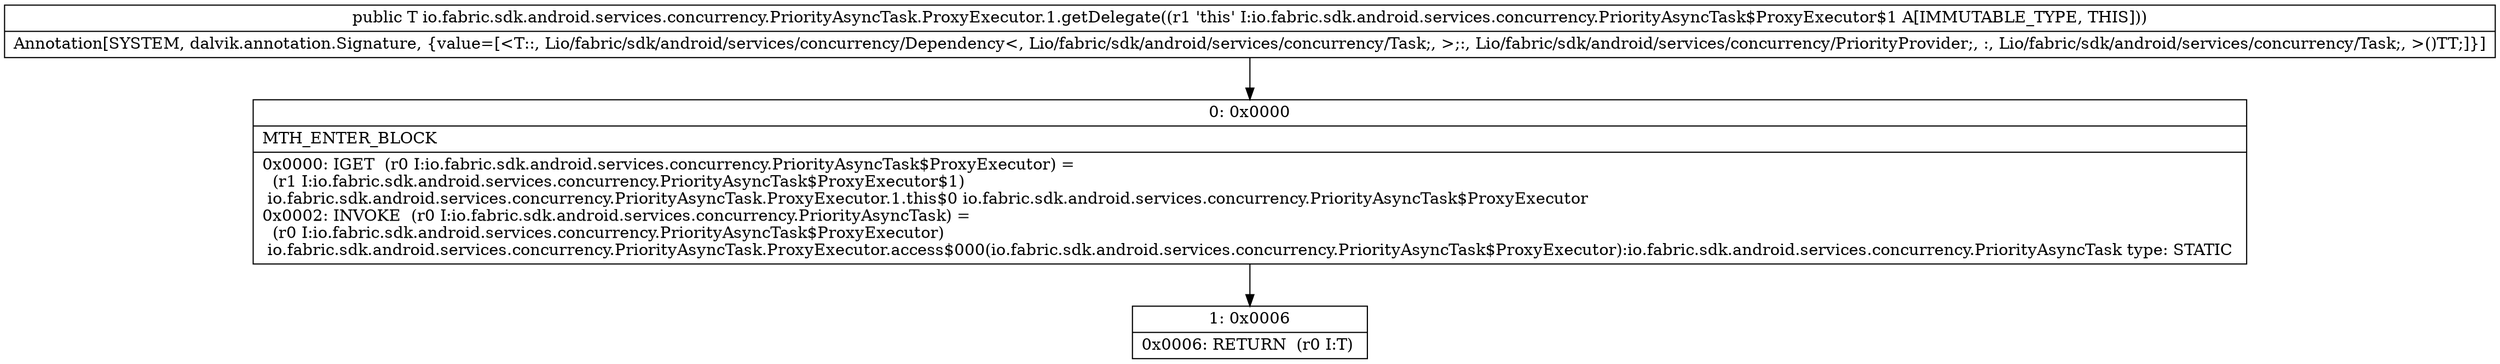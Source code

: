 digraph "CFG forio.fabric.sdk.android.services.concurrency.PriorityAsyncTask.ProxyExecutor.1.getDelegate()Lio\/fabric\/sdk\/android\/services\/concurrency\/Dependency;" {
Node_0 [shape=record,label="{0\:\ 0x0000|MTH_ENTER_BLOCK\l|0x0000: IGET  (r0 I:io.fabric.sdk.android.services.concurrency.PriorityAsyncTask$ProxyExecutor) = \l  (r1 I:io.fabric.sdk.android.services.concurrency.PriorityAsyncTask$ProxyExecutor$1)\l io.fabric.sdk.android.services.concurrency.PriorityAsyncTask.ProxyExecutor.1.this$0 io.fabric.sdk.android.services.concurrency.PriorityAsyncTask$ProxyExecutor \l0x0002: INVOKE  (r0 I:io.fabric.sdk.android.services.concurrency.PriorityAsyncTask) = \l  (r0 I:io.fabric.sdk.android.services.concurrency.PriorityAsyncTask$ProxyExecutor)\l io.fabric.sdk.android.services.concurrency.PriorityAsyncTask.ProxyExecutor.access$000(io.fabric.sdk.android.services.concurrency.PriorityAsyncTask$ProxyExecutor):io.fabric.sdk.android.services.concurrency.PriorityAsyncTask type: STATIC \l}"];
Node_1 [shape=record,label="{1\:\ 0x0006|0x0006: RETURN  (r0 I:T) \l}"];
MethodNode[shape=record,label="{public T io.fabric.sdk.android.services.concurrency.PriorityAsyncTask.ProxyExecutor.1.getDelegate((r1 'this' I:io.fabric.sdk.android.services.concurrency.PriorityAsyncTask$ProxyExecutor$1 A[IMMUTABLE_TYPE, THIS]))  | Annotation[SYSTEM, dalvik.annotation.Signature, \{value=[\<T::, Lio\/fabric\/sdk\/android\/services\/concurrency\/Dependency\<, Lio\/fabric\/sdk\/android\/services\/concurrency\/Task;, \>;:, Lio\/fabric\/sdk\/android\/services\/concurrency\/PriorityProvider;, :, Lio\/fabric\/sdk\/android\/services\/concurrency\/Task;, \>()TT;]\}]\l}"];
MethodNode -> Node_0;
Node_0 -> Node_1;
}

